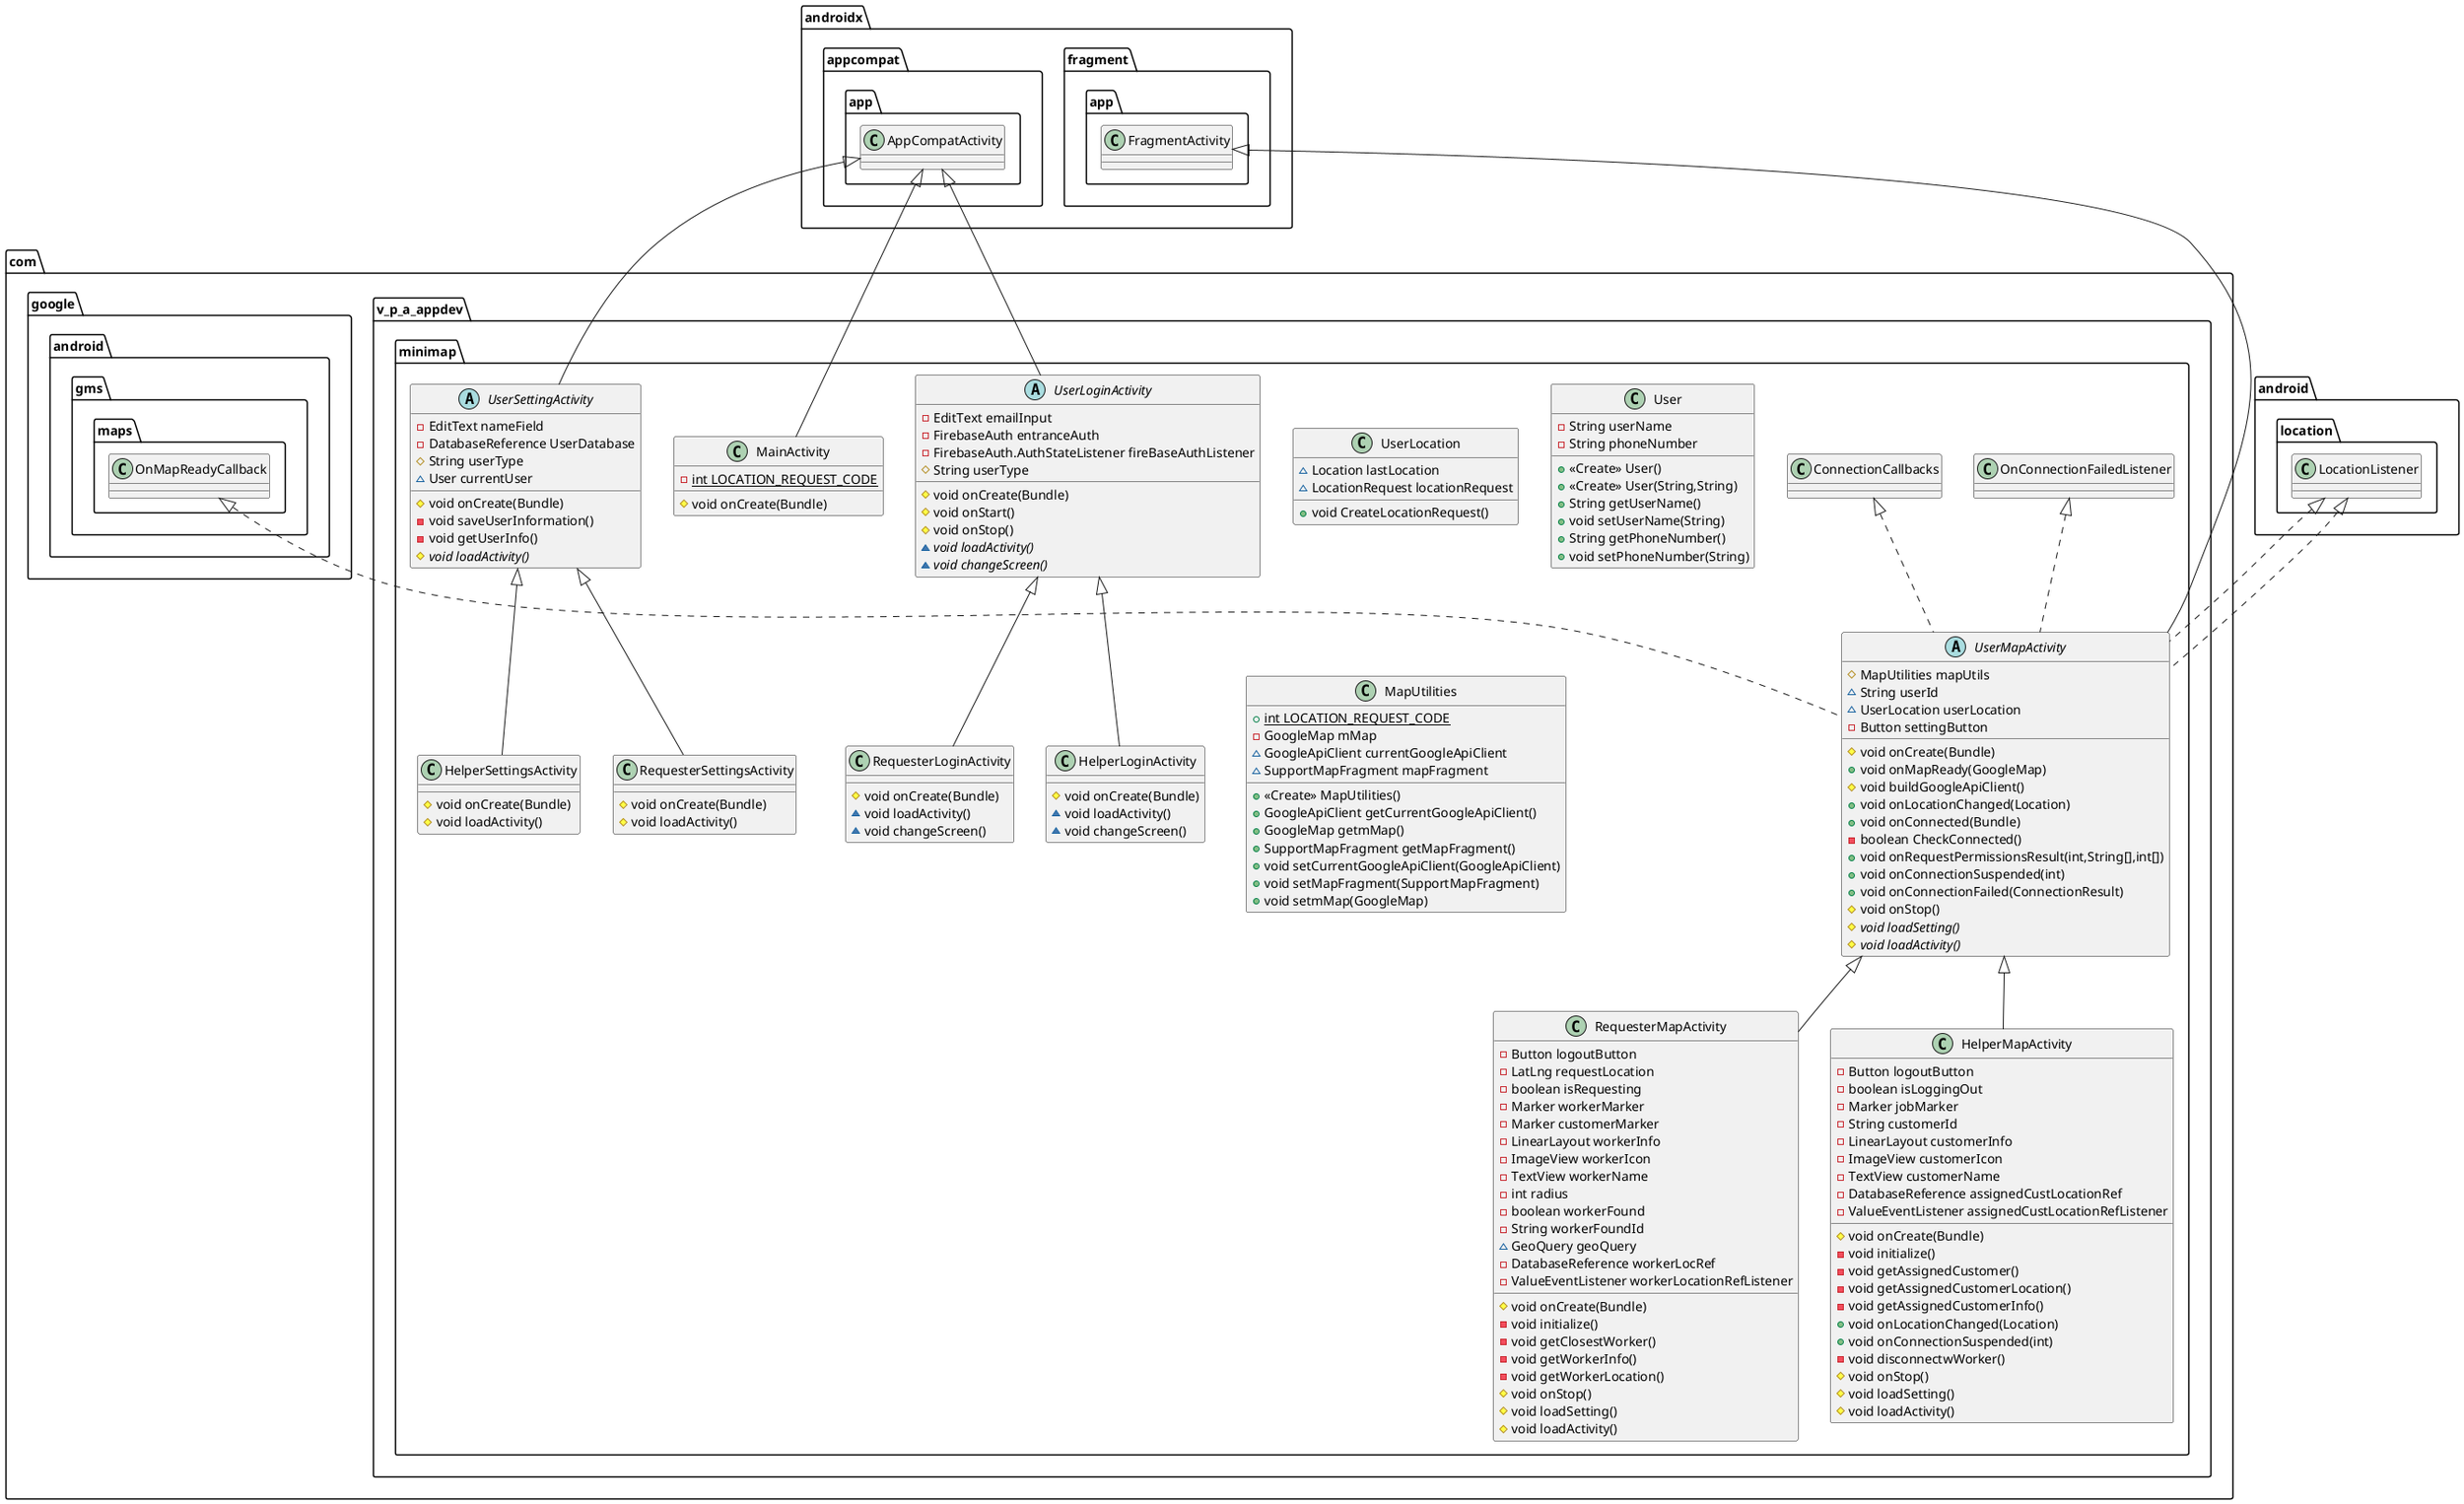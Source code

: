 @startuml
class com.v_p_a_appdev.minimap.HelperSettingsActivity {
# void onCreate(Bundle)
# void loadActivity()
}
class com.v_p_a_appdev.minimap.RequesterMapActivity {
- Button logoutButton
- LatLng requestLocation
- boolean isRequesting
- Marker workerMarker
- Marker customerMarker
- LinearLayout workerInfo
- ImageView workerIcon
- TextView workerName
- int radius
- boolean workerFound
- String workerFoundId
~ GeoQuery geoQuery
- DatabaseReference workerLocRef
- ValueEventListener workerLocationRefListener
# void onCreate(Bundle)
- void initialize()
- void getClosestWorker()
- void getWorkerInfo()
- void getWorkerLocation()
# void onStop()
# void loadSetting()
# void loadActivity()
}
class com.v_p_a_appdev.minimap.UserLocation {
~ Location lastLocation
~ LocationRequest locationRequest
+ void CreateLocationRequest()
}
abstract class com.v_p_a_appdev.minimap.UserLoginActivity {
- EditText emailInput
- FirebaseAuth entranceAuth
- FirebaseAuth.AuthStateListener fireBaseAuthListener
# String userType
# void onCreate(Bundle)
# void onStart()
# void onStop()
~ {abstract}void loadActivity()
~ {abstract}void changeScreen()
}
class com.v_p_a_appdev.minimap.RequesterSettingsActivity {
# void onCreate(Bundle)
# void loadActivity()
}
class com.v_p_a_appdev.minimap.HelperMapActivity {
- Button logoutButton
- boolean isLoggingOut
- Marker jobMarker
- String customerId
- LinearLayout customerInfo
- ImageView customerIcon
- TextView customerName
- DatabaseReference assignedCustLocationRef
- ValueEventListener assignedCustLocationRefListener
# void onCreate(Bundle)
- void initialize()
- void getAssignedCustomer()
- void getAssignedCustomerLocation()
- void getAssignedCustomerInfo()
+ void onLocationChanged(Location)
+ void onConnectionSuspended(int)
- void disconnectwWorker()
# void onStop()
# void loadSetting()
# void loadActivity()
}
class com.v_p_a_appdev.minimap.RequesterLoginActivity {
# void onCreate(Bundle)
~ void loadActivity()
~ void changeScreen()
}
class com.v_p_a_appdev.minimap.User {
- String userName
- String phoneNumber
+ <<Create>> User()
+ <<Create>> User(String,String)
+ String getUserName()
+ void setUserName(String)
+ String getPhoneNumber()
+ void setPhoneNumber(String)
}
class com.v_p_a_appdev.minimap.MainActivity {
- {static} int LOCATION_REQUEST_CODE
# void onCreate(Bundle)
}
class com.v_p_a_appdev.minimap.HelperLoginActivity {
# void onCreate(Bundle)
~ void loadActivity()
~ void changeScreen()
}
abstract class com.v_p_a_appdev.minimap.UserSettingActivity {
- EditText nameField
- DatabaseReference UserDatabase
# String userType
~ User currentUser
# void onCreate(Bundle)
- void saveUserInformation()
- void getUserInfo()
# {abstract}void loadActivity()
}
class com.v_p_a_appdev.minimap.MapUtilities {
+ {static} int LOCATION_REQUEST_CODE
- GoogleMap mMap
~ GoogleApiClient currentGoogleApiClient
~ SupportMapFragment mapFragment
+ <<Create>> MapUtilities()
+ GoogleApiClient getCurrentGoogleApiClient()
+ GoogleMap getmMap()
+ SupportMapFragment getMapFragment()
+ void setCurrentGoogleApiClient(GoogleApiClient)
+ void setMapFragment(SupportMapFragment)
+ void setmMap(GoogleMap)
}
abstract class com.v_p_a_appdev.minimap.UserMapActivity {
# MapUtilities mapUtils
~ String userId
~ UserLocation userLocation
- Button settingButton
# void onCreate(Bundle)
+ void onMapReady(GoogleMap)
# void buildGoogleApiClient()
+ void onLocationChanged(Location)
+ void onConnected(Bundle)
- boolean CheckConnected()
+ void onRequestPermissionsResult(int,String[],int[])
+ void onConnectionSuspended(int)
+ void onConnectionFailed(ConnectionResult)
# void onStop()
# {abstract}void loadSetting()
# {abstract}void loadActivity()
}


com.v_p_a_appdev.minimap.UserSettingActivity <|-- com.v_p_a_appdev.minimap.HelperSettingsActivity
com.v_p_a_appdev.minimap.UserMapActivity <|-- com.v_p_a_appdev.minimap.RequesterMapActivity
androidx.appcompat.app.AppCompatActivity <|-- com.v_p_a_appdev.minimap.UserLoginActivity
com.v_p_a_appdev.minimap.UserSettingActivity <|-- com.v_p_a_appdev.minimap.RequesterSettingsActivity
com.v_p_a_appdev.minimap.UserMapActivity <|-- com.v_p_a_appdev.minimap.HelperMapActivity
com.v_p_a_appdev.minimap.UserLoginActivity <|-- com.v_p_a_appdev.minimap.RequesterLoginActivity
androidx.appcompat.app.AppCompatActivity <|-- com.v_p_a_appdev.minimap.MainActivity
com.v_p_a_appdev.minimap.UserLoginActivity <|-- com.v_p_a_appdev.minimap.HelperLoginActivity
androidx.appcompat.app.AppCompatActivity <|-- com.v_p_a_appdev.minimap.UserSettingActivity
android.location.LocationListener <|.. com.v_p_a_appdev.minimap.UserMapActivity
com.google.android.gms.maps.OnMapReadyCallback <|.. com.v_p_a_appdev.minimap.UserMapActivity
com.v_p_a_appdev.minimap.ConnectionCallbacks <|.. com.v_p_a_appdev.minimap.UserMapActivity
com.v_p_a_appdev.minimap.OnConnectionFailedListener <|.. com.v_p_a_appdev.minimap.UserMapActivity
android.location.LocationListener <|.. com.v_p_a_appdev.minimap.UserMapActivity
androidx.fragment.app.FragmentActivity <|-- com.v_p_a_appdev.minimap.UserMapActivity
@enduml